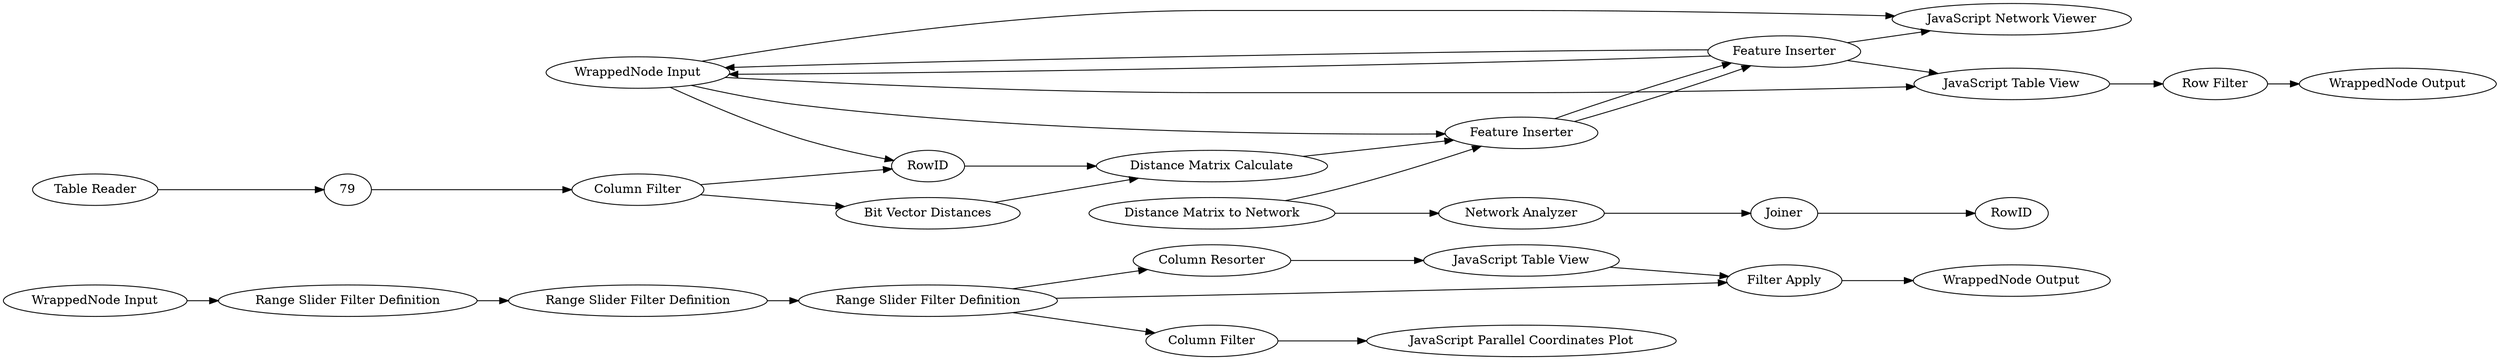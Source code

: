digraph {
	74 [label="JavaScript Parallel Coordinates Plot"]
	76 [label="JavaScript Table View"]
	77 [label="WrappedNode Input"]
	78 [label="WrappedNode Output"]
	80 [label="Column Resorter"]
	81 [label="Range Slider Filter Definition"]
	82 [label="Range Slider Filter Definition"]
	83 [label="Range Slider Filter Definition"]
	84 [label="Filter Apply"]
	85 [label="Column Filter"]
	111 [label="JavaScript Table View"]
	112 [label="WrappedNode Input"]
	114 [label="Column Resorter"]
	115 [label="Range Slider Filter Definition"]
	116 [label="WrappedNode Output"]
	117 [label="Row Filter"]
	118 [label="JavaScript Network Viewer"]
	111 [label="JavaScript Table View"]
	112 [label="WrappedNode Input"]
	113 [label="WrappedNode Output"]
	101 [label="Distance Matrix to Network"]
	107 [label="Network Analyzer"]
	108 [label=Joiner]
	113 [label=RowID]
	114 [label="Feature Inserter"]
	115 [label="Feature Inserter"]
	94 [label="Bit Vector Distances"]
	100 [label="Distance Matrix Calculate"]
	122 [label="Column Filter"]
	123 [label=RowID]
	129 [label="Table Reader"]
	76 -> 84
	77 -> 81
	80 -> 76
	81 -> 82
	82 -> 83
	83 -> 80
	83 -> 85
	83 -> 84
	84 -> 78
	85 -> 74
	111 -> 117
	112 -> 114
	112 -> 118
	114 -> 115
	115 -> 118
	115 -> 111
	117 -> 116
	112 -> 111
	101 -> 114
	101 -> 107
	107 -> 108
	108 -> 113
	114 -> 115
	94 -> 100
	122 -> 123
	122 -> 94
	123 -> 100
	79 -> 122
	112 -> 123
	115 -> 112
	115 -> 112
	100 -> 114
	129 -> 79
	rankdir=LR
}

